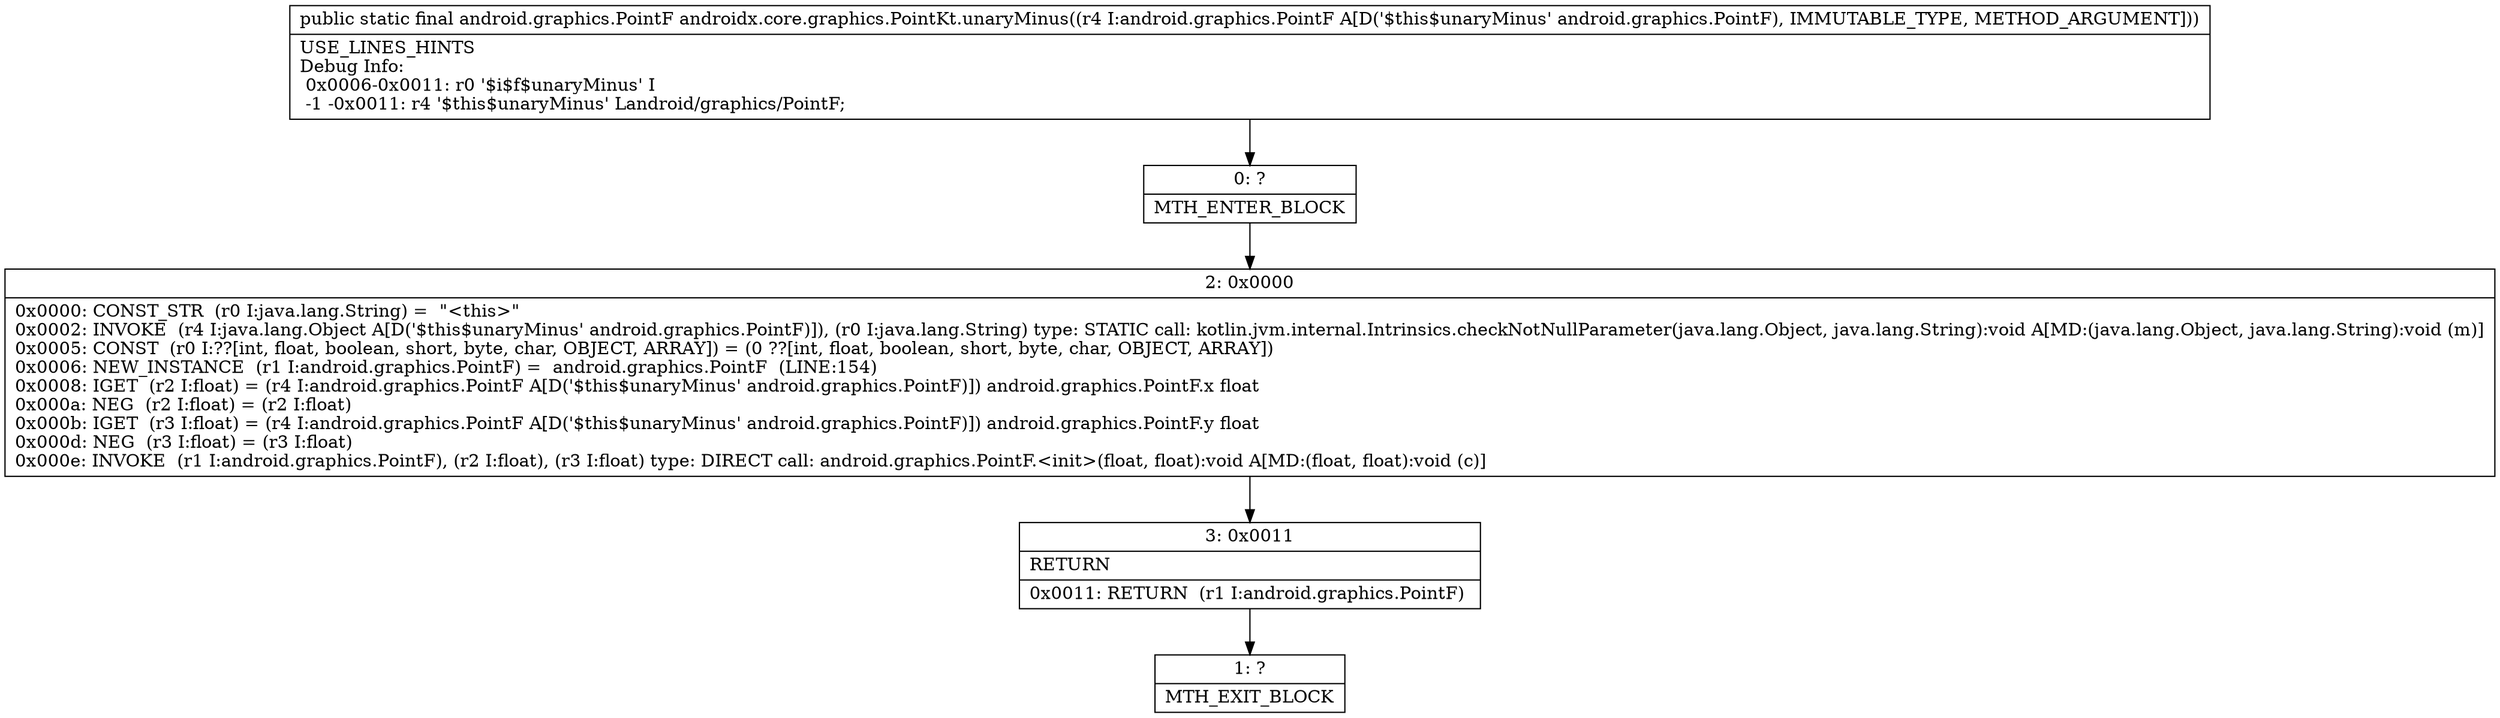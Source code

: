 digraph "CFG forandroidx.core.graphics.PointKt.unaryMinus(Landroid\/graphics\/PointF;)Landroid\/graphics\/PointF;" {
Node_0 [shape=record,label="{0\:\ ?|MTH_ENTER_BLOCK\l}"];
Node_2 [shape=record,label="{2\:\ 0x0000|0x0000: CONST_STR  (r0 I:java.lang.String) =  \"\<this\>\" \l0x0002: INVOKE  (r4 I:java.lang.Object A[D('$this$unaryMinus' android.graphics.PointF)]), (r0 I:java.lang.String) type: STATIC call: kotlin.jvm.internal.Intrinsics.checkNotNullParameter(java.lang.Object, java.lang.String):void A[MD:(java.lang.Object, java.lang.String):void (m)]\l0x0005: CONST  (r0 I:??[int, float, boolean, short, byte, char, OBJECT, ARRAY]) = (0 ??[int, float, boolean, short, byte, char, OBJECT, ARRAY]) \l0x0006: NEW_INSTANCE  (r1 I:android.graphics.PointF) =  android.graphics.PointF  (LINE:154)\l0x0008: IGET  (r2 I:float) = (r4 I:android.graphics.PointF A[D('$this$unaryMinus' android.graphics.PointF)]) android.graphics.PointF.x float \l0x000a: NEG  (r2 I:float) = (r2 I:float) \l0x000b: IGET  (r3 I:float) = (r4 I:android.graphics.PointF A[D('$this$unaryMinus' android.graphics.PointF)]) android.graphics.PointF.y float \l0x000d: NEG  (r3 I:float) = (r3 I:float) \l0x000e: INVOKE  (r1 I:android.graphics.PointF), (r2 I:float), (r3 I:float) type: DIRECT call: android.graphics.PointF.\<init\>(float, float):void A[MD:(float, float):void (c)]\l}"];
Node_3 [shape=record,label="{3\:\ 0x0011|RETURN\l|0x0011: RETURN  (r1 I:android.graphics.PointF) \l}"];
Node_1 [shape=record,label="{1\:\ ?|MTH_EXIT_BLOCK\l}"];
MethodNode[shape=record,label="{public static final android.graphics.PointF androidx.core.graphics.PointKt.unaryMinus((r4 I:android.graphics.PointF A[D('$this$unaryMinus' android.graphics.PointF), IMMUTABLE_TYPE, METHOD_ARGUMENT]))  | USE_LINES_HINTS\lDebug Info:\l  0x0006\-0x0011: r0 '$i$f$unaryMinus' I\l  \-1 \-0x0011: r4 '$this$unaryMinus' Landroid\/graphics\/PointF;\l}"];
MethodNode -> Node_0;Node_0 -> Node_2;
Node_2 -> Node_3;
Node_3 -> Node_1;
}

